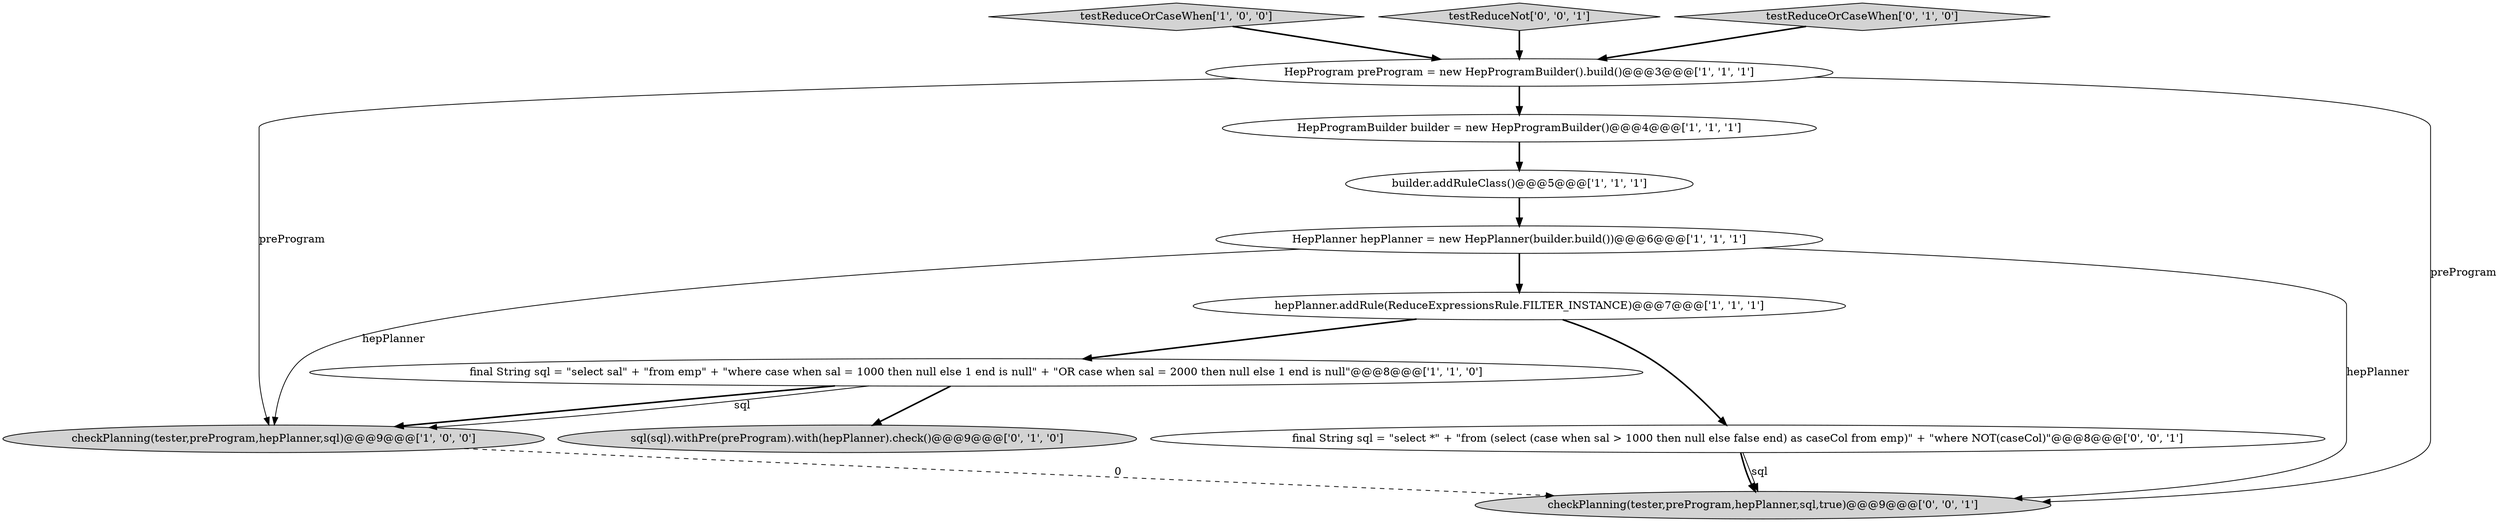 digraph {
1 [style = filled, label = "final String sql = \"select sal\" + \"from emp\" + \"where case when sal = 1000 then null else 1 end is null\" + \"OR case when sal = 2000 then null else 1 end is null\"@@@8@@@['1', '1', '0']", fillcolor = white, shape = ellipse image = "AAA0AAABBB1BBB"];
0 [style = filled, label = "HepProgramBuilder builder = new HepProgramBuilder()@@@4@@@['1', '1', '1']", fillcolor = white, shape = ellipse image = "AAA0AAABBB1BBB"];
8 [style = filled, label = "sql(sql).withPre(preProgram).with(hepPlanner).check()@@@9@@@['0', '1', '0']", fillcolor = lightgray, shape = ellipse image = "AAA0AAABBB2BBB"];
3 [style = filled, label = "HepPlanner hepPlanner = new HepPlanner(builder.build())@@@6@@@['1', '1', '1']", fillcolor = white, shape = ellipse image = "AAA0AAABBB1BBB"];
5 [style = filled, label = "testReduceOrCaseWhen['1', '0', '0']", fillcolor = lightgray, shape = diamond image = "AAA0AAABBB1BBB"];
6 [style = filled, label = "HepProgram preProgram = new HepProgramBuilder().build()@@@3@@@['1', '1', '1']", fillcolor = white, shape = ellipse image = "AAA0AAABBB1BBB"];
10 [style = filled, label = "testReduceNot['0', '0', '1']", fillcolor = lightgray, shape = diamond image = "AAA0AAABBB3BBB"];
11 [style = filled, label = "checkPlanning(tester,preProgram,hepPlanner,sql,true)@@@9@@@['0', '0', '1']", fillcolor = lightgray, shape = ellipse image = "AAA0AAABBB3BBB"];
9 [style = filled, label = "testReduceOrCaseWhen['0', '1', '0']", fillcolor = lightgray, shape = diamond image = "AAA0AAABBB2BBB"];
4 [style = filled, label = "builder.addRuleClass()@@@5@@@['1', '1', '1']", fillcolor = white, shape = ellipse image = "AAA0AAABBB1BBB"];
2 [style = filled, label = "hepPlanner.addRule(ReduceExpressionsRule.FILTER_INSTANCE)@@@7@@@['1', '1', '1']", fillcolor = white, shape = ellipse image = "AAA0AAABBB1BBB"];
7 [style = filled, label = "checkPlanning(tester,preProgram,hepPlanner,sql)@@@9@@@['1', '0', '0']", fillcolor = lightgray, shape = ellipse image = "AAA0AAABBB1BBB"];
12 [style = filled, label = "final String sql = \"select *\" + \"from (select (case when sal > 1000 then null else false end) as caseCol from emp)\" + \"where NOT(caseCol)\"@@@8@@@['0', '0', '1']", fillcolor = white, shape = ellipse image = "AAA0AAABBB3BBB"];
6->0 [style = bold, label=""];
1->8 [style = bold, label=""];
12->11 [style = bold, label=""];
7->11 [style = dashed, label="0"];
3->7 [style = solid, label="hepPlanner"];
1->7 [style = bold, label=""];
12->11 [style = solid, label="sql"];
6->7 [style = solid, label="preProgram"];
0->4 [style = bold, label=""];
2->12 [style = bold, label=""];
3->11 [style = solid, label="hepPlanner"];
10->6 [style = bold, label=""];
4->3 [style = bold, label=""];
2->1 [style = bold, label=""];
3->2 [style = bold, label=""];
5->6 [style = bold, label=""];
6->11 [style = solid, label="preProgram"];
1->7 [style = solid, label="sql"];
9->6 [style = bold, label=""];
}
